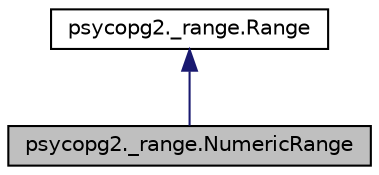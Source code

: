 digraph "psycopg2._range.NumericRange"
{
 // LATEX_PDF_SIZE
  edge [fontname="Helvetica",fontsize="10",labelfontname="Helvetica",labelfontsize="10"];
  node [fontname="Helvetica",fontsize="10",shape=record];
  Node1 [label="psycopg2._range.NumericRange",height=0.2,width=0.4,color="black", fillcolor="grey75", style="filled", fontcolor="black",tooltip=" "];
  Node2 -> Node1 [dir="back",color="midnightblue",fontsize="10",style="solid",fontname="Helvetica"];
  Node2 [label="psycopg2._range.Range",height=0.2,width=0.4,color="black", fillcolor="white", style="filled",URL="$classpsycopg2_1_1__range_1_1_range.html",tooltip=" "];
}
